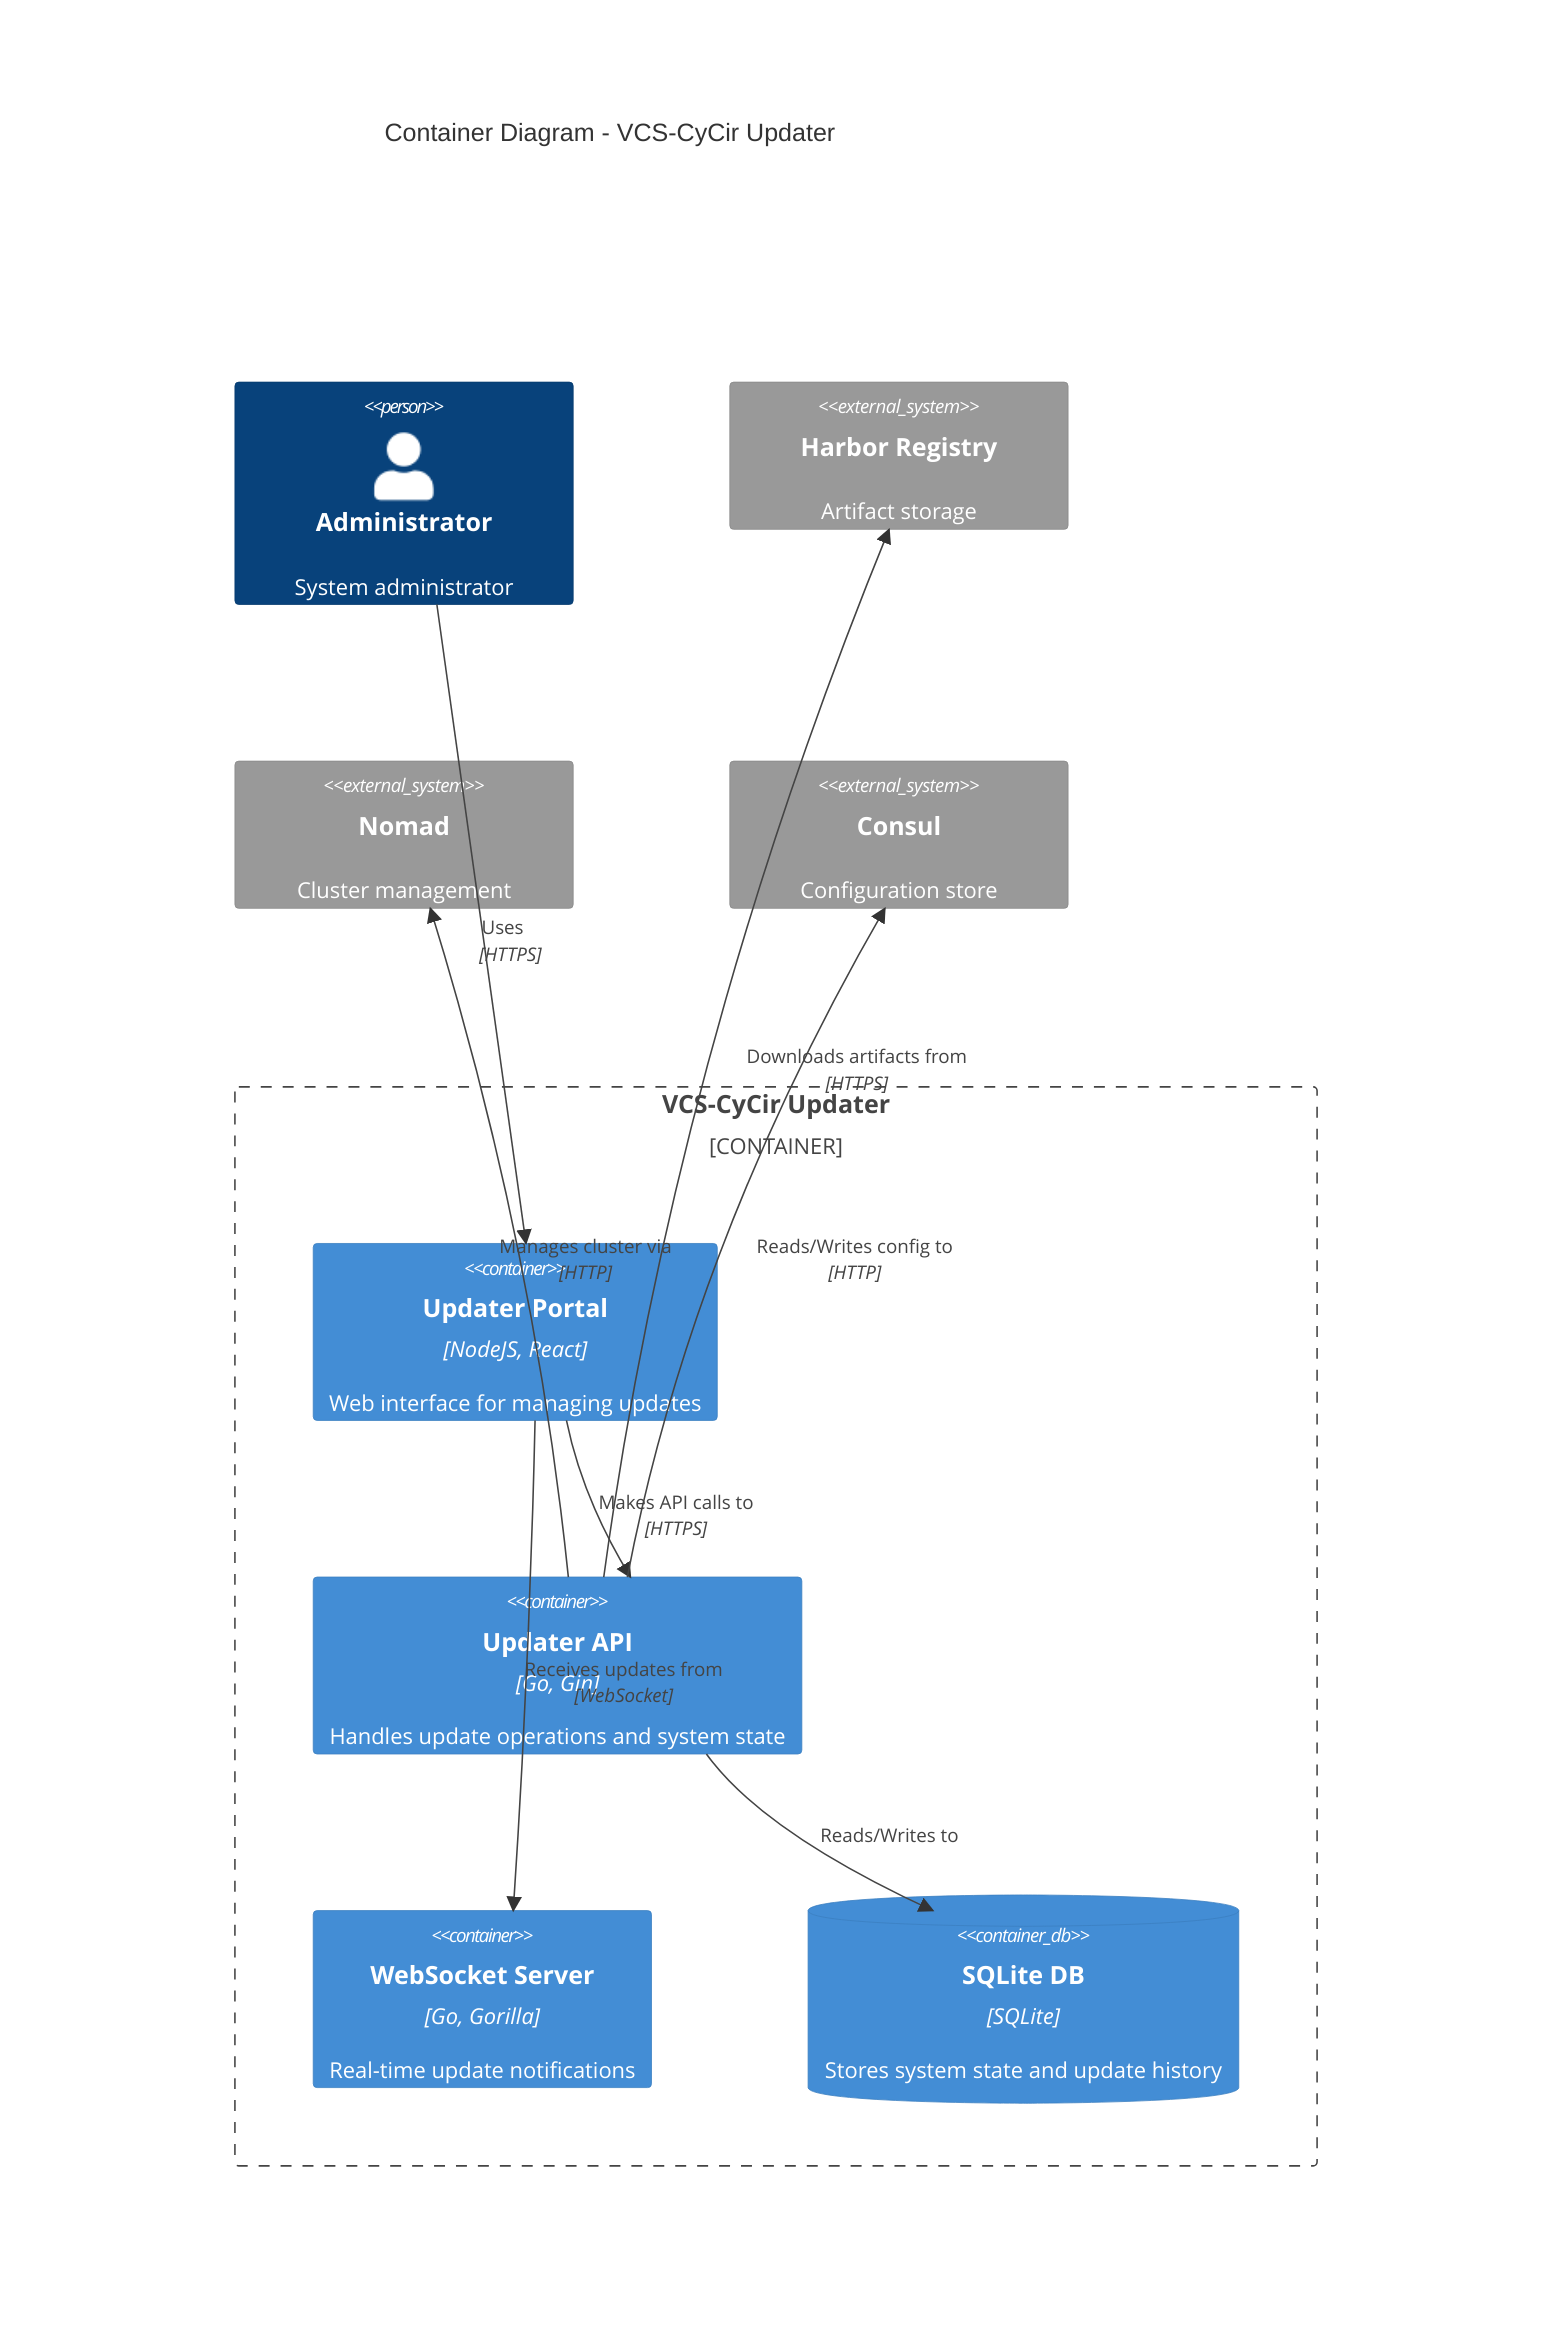 C4Container
    title Container Diagram - VCS-CyCir Updater

    Person(admin, "Administrator", "System administrator")

    Container_Boundary(c1, "VCS-CyCir Updater") {
        Container(portal, "Updater Portal", "NodeJS, React", "Web interface for managing updates")
        Container(api, "Updater API", "Go, Gin", "Handles update operations and system state")
        Container(ws, "WebSocket Server", "Go, Gorilla", "Real-time update notifications")
        ContainerDb(sqlite, "SQLite DB", "SQLite", "Stores system state and update history")
    }

    System_Ext(harbor, "Harbor Registry", "Artifact storage")
    System_Ext(nomad, "Nomad", "Cluster management")
    System_Ext(consul, "Consul", "Configuration store")

    Rel(admin, portal, "Uses", "HTTPS")
    Rel(portal, api, "Makes API calls to", "HTTPS")
    Rel(portal, ws, "Receives updates from", "WebSocket")
    Rel(api, sqlite, "Reads/Writes to")
    Rel(api, harbor, "Downloads artifacts from", "HTTPS")
    Rel(api, nomad, "Manages cluster via", "HTTP")
    Rel(api, consul, "Reads/Writes config to", "HTTP")